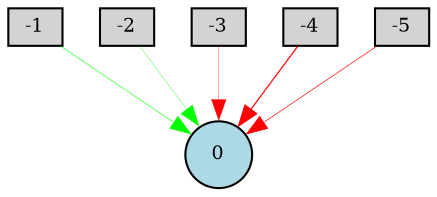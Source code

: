 digraph {
	node [fontsize=9 height=0.2 shape=circle width=0.2]
	-1 [fillcolor=lightgray shape=box style=filled]
	-2 [fillcolor=lightgray shape=box style=filled]
	-3 [fillcolor=lightgray shape=box style=filled]
	-4 [fillcolor=lightgray shape=box style=filled]
	-5 [fillcolor=lightgray shape=box style=filled]
	0 [fillcolor=lightblue style=filled]
	-1 -> 0 [color=green penwidth=0.2800880284849402 style=solid]
	-2 -> 0 [color=green penwidth=0.1694056918033206 style=solid]
	-3 -> 0 [color=red penwidth=0.1711124161421727 style=solid]
	-4 -> 0 [color=red penwidth=0.5682243367285065 style=solid]
	-5 -> 0 [color=red penwidth=0.321885359756246 style=solid]
}
